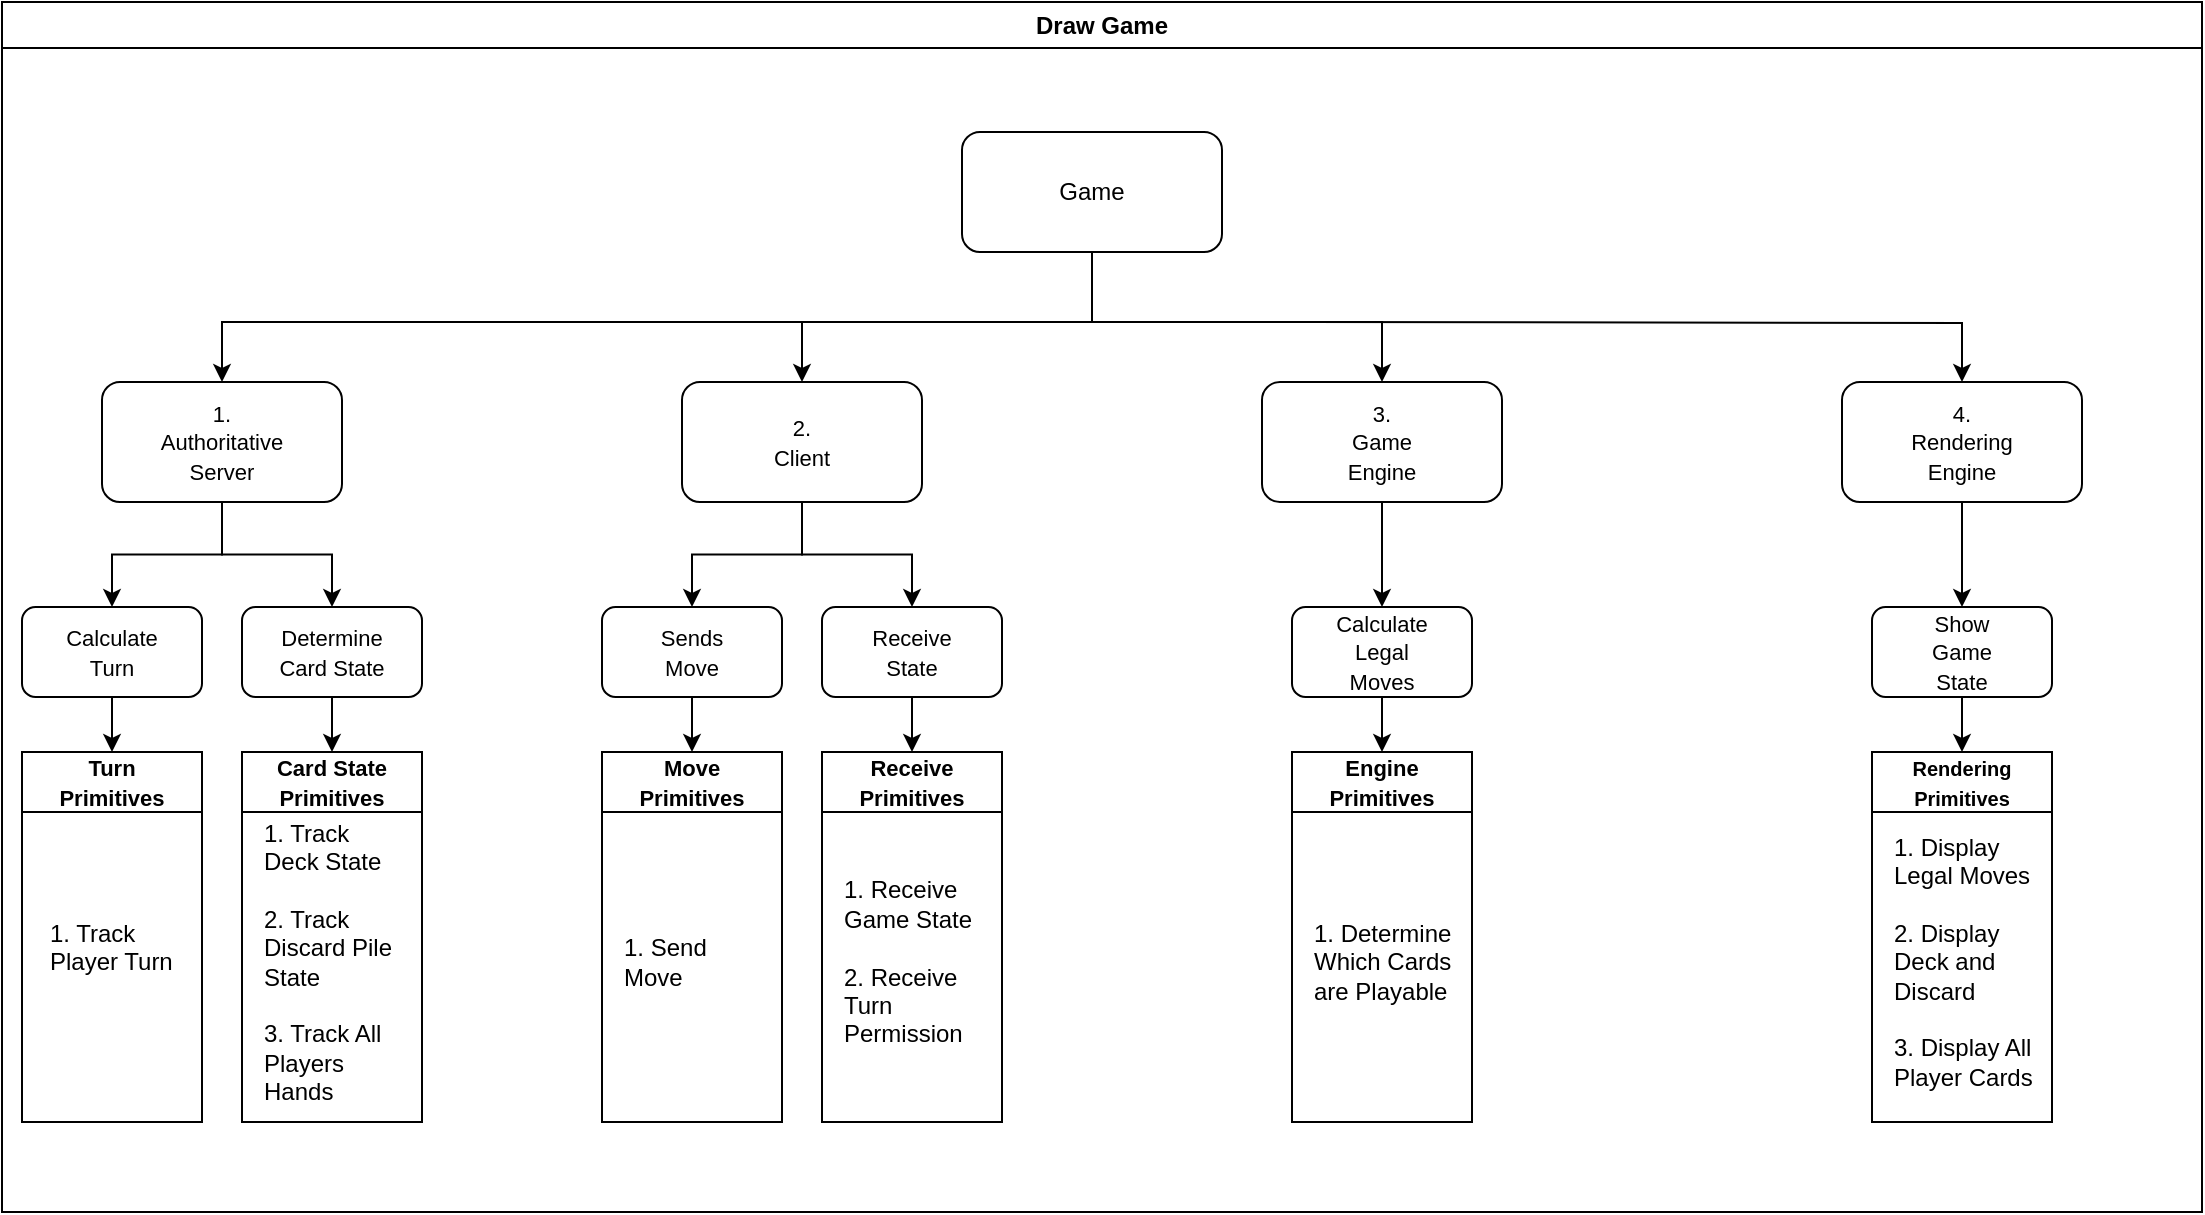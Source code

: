 <mxfile version="25.0.3">
  <diagram name="Page-1" id="TyV5FoTbAPp-Sn_yn6a-">
    <mxGraphModel dx="1195" dy="662" grid="0" gridSize="10" guides="1" tooltips="1" connect="1" arrows="1" fold="1" page="0" pageScale="1" pageWidth="1100" pageHeight="850" background="none" math="0" shadow="0">
      <root>
        <mxCell id="0" />
        <mxCell id="1" parent="0" />
        <mxCell id="xm_HtEPjl_xPJ77A5Zim-1" value="Draw Game" style="swimlane;whiteSpace=wrap;html=1;labelBackgroundColor=none;" parent="1" vertex="1">
          <mxGeometry y="145" width="1100" height="605" as="geometry" />
        </mxCell>
        <mxCell id="xm_HtEPjl_xPJ77A5Zim-17" style="edgeStyle=orthogonalEdgeStyle;rounded=0;orthogonalLoop=1;jettySize=auto;html=1;entryX=0.5;entryY=0;entryDx=0;entryDy=0;labelBackgroundColor=none;fontColor=default;" parent="xm_HtEPjl_xPJ77A5Zim-1" target="xm_HtEPjl_xPJ77A5Zim-5" edge="1">
          <mxGeometry relative="1" as="geometry">
            <mxPoint x="450" y="160" as="sourcePoint" />
            <mxPoint x="250" y="190" as="targetPoint" />
            <Array as="points">
              <mxPoint x="110" y="160" />
            </Array>
          </mxGeometry>
        </mxCell>
        <mxCell id="xm_HtEPjl_xPJ77A5Zim-18" style="edgeStyle=orthogonalEdgeStyle;rounded=0;orthogonalLoop=1;jettySize=auto;html=1;entryX=0.5;entryY=0;entryDx=0;entryDy=0;labelBackgroundColor=none;fontColor=default;" parent="xm_HtEPjl_xPJ77A5Zim-1" source="xm_HtEPjl_xPJ77A5Zim-3" target="xm_HtEPjl_xPJ77A5Zim-6" edge="1">
          <mxGeometry relative="1" as="geometry">
            <Array as="points">
              <mxPoint x="545" y="160" />
              <mxPoint x="400" y="160" />
            </Array>
          </mxGeometry>
        </mxCell>
        <mxCell id="xm_HtEPjl_xPJ77A5Zim-19" style="edgeStyle=orthogonalEdgeStyle;rounded=0;orthogonalLoop=1;jettySize=auto;html=1;entryX=0.5;entryY=0;entryDx=0;entryDy=0;labelBackgroundColor=none;fontColor=default;" parent="xm_HtEPjl_xPJ77A5Zim-1" source="xm_HtEPjl_xPJ77A5Zim-3" target="xm_HtEPjl_xPJ77A5Zim-7" edge="1">
          <mxGeometry relative="1" as="geometry">
            <Array as="points">
              <mxPoint x="545" y="160" />
              <mxPoint x="690" y="160" />
            </Array>
          </mxGeometry>
        </mxCell>
        <mxCell id="xm_HtEPjl_xPJ77A5Zim-20" style="edgeStyle=orthogonalEdgeStyle;rounded=0;orthogonalLoop=1;jettySize=auto;html=1;entryX=0.5;entryY=0;entryDx=0;entryDy=0;labelBackgroundColor=none;fontColor=default;" parent="xm_HtEPjl_xPJ77A5Zim-1" target="xm_HtEPjl_xPJ77A5Zim-8" edge="1">
          <mxGeometry relative="1" as="geometry">
            <mxPoint x="650" y="160" as="sourcePoint" />
          </mxGeometry>
        </mxCell>
        <mxCell id="xm_HtEPjl_xPJ77A5Zim-3" value="" style="rounded=1;whiteSpace=wrap;html=1;labelBackgroundColor=none;" parent="xm_HtEPjl_xPJ77A5Zim-1" vertex="1">
          <mxGeometry x="480" y="65" width="130" height="60" as="geometry" />
        </mxCell>
        <mxCell id="xm_HtEPjl_xPJ77A5Zim-4" value="Game" style="text;html=1;align=center;verticalAlign=middle;whiteSpace=wrap;rounded=0;labelBackgroundColor=none;" parent="xm_HtEPjl_xPJ77A5Zim-1" vertex="1">
          <mxGeometry x="515" y="80" width="60" height="30" as="geometry" />
        </mxCell>
        <mxCell id="xm_HtEPjl_xPJ77A5Zim-58" style="edgeStyle=orthogonalEdgeStyle;rounded=0;orthogonalLoop=1;jettySize=auto;html=1;entryX=0.5;entryY=0;entryDx=0;entryDy=0;labelBackgroundColor=none;fontColor=default;" parent="xm_HtEPjl_xPJ77A5Zim-1" source="xm_HtEPjl_xPJ77A5Zim-5" target="xm_HtEPjl_xPJ77A5Zim-33" edge="1">
          <mxGeometry relative="1" as="geometry" />
        </mxCell>
        <mxCell id="xm_HtEPjl_xPJ77A5Zim-59" style="edgeStyle=orthogonalEdgeStyle;rounded=0;orthogonalLoop=1;jettySize=auto;html=1;entryX=0.5;entryY=0;entryDx=0;entryDy=0;labelBackgroundColor=none;fontColor=default;" parent="xm_HtEPjl_xPJ77A5Zim-1" source="xm_HtEPjl_xPJ77A5Zim-5" target="xm_HtEPjl_xPJ77A5Zim-35" edge="1">
          <mxGeometry relative="1" as="geometry" />
        </mxCell>
        <mxCell id="xm_HtEPjl_xPJ77A5Zim-5" value="" style="rounded=1;whiteSpace=wrap;html=1;labelBackgroundColor=none;" parent="xm_HtEPjl_xPJ77A5Zim-1" vertex="1">
          <mxGeometry x="50" y="190" width="120" height="60" as="geometry" />
        </mxCell>
        <mxCell id="xm_HtEPjl_xPJ77A5Zim-57" style="edgeStyle=orthogonalEdgeStyle;rounded=0;orthogonalLoop=1;jettySize=auto;html=1;entryX=0.5;entryY=0;entryDx=0;entryDy=0;labelBackgroundColor=none;fontColor=default;" parent="xm_HtEPjl_xPJ77A5Zim-1" source="xm_HtEPjl_xPJ77A5Zim-6" target="xm_HtEPjl_xPJ77A5Zim-37" edge="1">
          <mxGeometry relative="1" as="geometry" />
        </mxCell>
        <mxCell id="41qYEYsZossKchgrFOAN-6" style="edgeStyle=orthogonalEdgeStyle;rounded=0;orthogonalLoop=1;jettySize=auto;html=1;entryX=0.5;entryY=0;entryDx=0;entryDy=0;labelBackgroundColor=none;fontColor=default;" edge="1" parent="xm_HtEPjl_xPJ77A5Zim-1" source="xm_HtEPjl_xPJ77A5Zim-6" target="41qYEYsZossKchgrFOAN-2">
          <mxGeometry relative="1" as="geometry" />
        </mxCell>
        <mxCell id="xm_HtEPjl_xPJ77A5Zim-6" value="" style="rounded=1;whiteSpace=wrap;html=1;labelBackgroundColor=none;" parent="xm_HtEPjl_xPJ77A5Zim-1" vertex="1">
          <mxGeometry x="340" y="190" width="120" height="60" as="geometry" />
        </mxCell>
        <mxCell id="xm_HtEPjl_xPJ77A5Zim-54" style="edgeStyle=orthogonalEdgeStyle;rounded=0;orthogonalLoop=1;jettySize=auto;html=1;entryX=0.5;entryY=0;entryDx=0;entryDy=0;labelBackgroundColor=none;fontColor=default;" parent="xm_HtEPjl_xPJ77A5Zim-1" source="xm_HtEPjl_xPJ77A5Zim-7" target="xm_HtEPjl_xPJ77A5Zim-39" edge="1">
          <mxGeometry relative="1" as="geometry" />
        </mxCell>
        <mxCell id="xm_HtEPjl_xPJ77A5Zim-7" value="" style="rounded=1;whiteSpace=wrap;html=1;labelBackgroundColor=none;" parent="xm_HtEPjl_xPJ77A5Zim-1" vertex="1">
          <mxGeometry x="630" y="190" width="120" height="60" as="geometry" />
        </mxCell>
        <mxCell id="xm_HtEPjl_xPJ77A5Zim-56" style="edgeStyle=orthogonalEdgeStyle;rounded=0;orthogonalLoop=1;jettySize=auto;html=1;entryX=0.5;entryY=0;entryDx=0;entryDy=0;labelBackgroundColor=none;fontColor=default;" parent="xm_HtEPjl_xPJ77A5Zim-1" source="xm_HtEPjl_xPJ77A5Zim-8" target="xm_HtEPjl_xPJ77A5Zim-41" edge="1">
          <mxGeometry relative="1" as="geometry" />
        </mxCell>
        <mxCell id="xm_HtEPjl_xPJ77A5Zim-8" value="" style="rounded=1;whiteSpace=wrap;html=1;labelBackgroundColor=none;" parent="xm_HtEPjl_xPJ77A5Zim-1" vertex="1">
          <mxGeometry x="920" y="190" width="120" height="60" as="geometry" />
        </mxCell>
        <mxCell id="xm_HtEPjl_xPJ77A5Zim-22" value="&lt;font style=&quot;font-size: 11px;&quot;&gt;1. Authoritative Server&lt;/font&gt;" style="text;html=1;align=center;verticalAlign=middle;whiteSpace=wrap;rounded=0;labelBackgroundColor=none;" parent="xm_HtEPjl_xPJ77A5Zim-1" vertex="1">
          <mxGeometry x="80" y="205" width="60" height="30" as="geometry" />
        </mxCell>
        <mxCell id="xm_HtEPjl_xPJ77A5Zim-23" value="&lt;font style=&quot;font-size: 11px;&quot;&gt;2. &lt;br&gt;Client&lt;/font&gt;" style="text;html=1;align=center;verticalAlign=middle;whiteSpace=wrap;rounded=0;labelBackgroundColor=none;" parent="xm_HtEPjl_xPJ77A5Zim-1" vertex="1">
          <mxGeometry x="370" y="205" width="60" height="30" as="geometry" />
        </mxCell>
        <mxCell id="xm_HtEPjl_xPJ77A5Zim-24" value="&lt;font style=&quot;font-size: 11px;&quot;&gt;3.&lt;br&gt;Game Engine&lt;/font&gt;" style="text;html=1;align=center;verticalAlign=middle;whiteSpace=wrap;rounded=0;labelBackgroundColor=none;" parent="xm_HtEPjl_xPJ77A5Zim-1" vertex="1">
          <mxGeometry x="660" y="205" width="60" height="30" as="geometry" />
        </mxCell>
        <mxCell id="xm_HtEPjl_xPJ77A5Zim-25" value="&lt;font style=&quot;font-size: 11px;&quot;&gt;4. Rendering Engine&lt;/font&gt;" style="text;html=1;align=center;verticalAlign=middle;whiteSpace=wrap;rounded=0;labelBackgroundColor=none;" parent="xm_HtEPjl_xPJ77A5Zim-1" vertex="1">
          <mxGeometry x="950" y="205" width="60" height="30" as="geometry" />
        </mxCell>
        <mxCell id="xm_HtEPjl_xPJ77A5Zim-60" style="edgeStyle=orthogonalEdgeStyle;rounded=0;orthogonalLoop=1;jettySize=auto;html=1;entryX=0.5;entryY=0;entryDx=0;entryDy=0;labelBackgroundColor=none;fontColor=default;" parent="xm_HtEPjl_xPJ77A5Zim-1" source="xm_HtEPjl_xPJ77A5Zim-33" target="xm_HtEPjl_xPJ77A5Zim-43" edge="1">
          <mxGeometry relative="1" as="geometry" />
        </mxCell>
        <mxCell id="xm_HtEPjl_xPJ77A5Zim-33" value="" style="rounded=1;whiteSpace=wrap;html=1;labelBackgroundColor=none;" parent="xm_HtEPjl_xPJ77A5Zim-1" vertex="1">
          <mxGeometry x="10" y="302.5" width="90" height="45" as="geometry" />
        </mxCell>
        <mxCell id="xm_HtEPjl_xPJ77A5Zim-34" value="&lt;font style=&quot;font-size: 11px;&quot;&gt;Calculate Turn&lt;/font&gt;" style="text;html=1;align=center;verticalAlign=middle;whiteSpace=wrap;rounded=0;labelBackgroundColor=none;" parent="xm_HtEPjl_xPJ77A5Zim-1" vertex="1">
          <mxGeometry x="25" y="310" width="60" height="30" as="geometry" />
        </mxCell>
        <mxCell id="xm_HtEPjl_xPJ77A5Zim-61" style="edgeStyle=orthogonalEdgeStyle;rounded=0;orthogonalLoop=1;jettySize=auto;html=1;entryX=0.5;entryY=0;entryDx=0;entryDy=0;labelBackgroundColor=none;fontColor=default;" parent="xm_HtEPjl_xPJ77A5Zim-1" source="xm_HtEPjl_xPJ77A5Zim-35" target="xm_HtEPjl_xPJ77A5Zim-44" edge="1">
          <mxGeometry relative="1" as="geometry" />
        </mxCell>
        <mxCell id="xm_HtEPjl_xPJ77A5Zim-35" value="" style="rounded=1;whiteSpace=wrap;html=1;labelBackgroundColor=none;" parent="xm_HtEPjl_xPJ77A5Zim-1" vertex="1">
          <mxGeometry x="120" y="302.5" width="90" height="45" as="geometry" />
        </mxCell>
        <mxCell id="xm_HtEPjl_xPJ77A5Zim-36" value="&lt;font style=&quot;font-size: 11px;&quot;&gt;Determine Card State&lt;/font&gt;" style="text;html=1;align=center;verticalAlign=middle;whiteSpace=wrap;rounded=0;labelBackgroundColor=none;" parent="xm_HtEPjl_xPJ77A5Zim-1" vertex="1">
          <mxGeometry x="135" y="310" width="60" height="30" as="geometry" />
        </mxCell>
        <mxCell id="xm_HtEPjl_xPJ77A5Zim-62" style="edgeStyle=orthogonalEdgeStyle;rounded=0;orthogonalLoop=1;jettySize=auto;html=1;entryX=0.5;entryY=0;entryDx=0;entryDy=0;labelBackgroundColor=none;fontColor=default;" parent="xm_HtEPjl_xPJ77A5Zim-1" source="xm_HtEPjl_xPJ77A5Zim-37" target="xm_HtEPjl_xPJ77A5Zim-45" edge="1">
          <mxGeometry relative="1" as="geometry" />
        </mxCell>
        <mxCell id="xm_HtEPjl_xPJ77A5Zim-37" value="" style="rounded=1;whiteSpace=wrap;html=1;labelBackgroundColor=none;" parent="xm_HtEPjl_xPJ77A5Zim-1" vertex="1">
          <mxGeometry x="300" y="302.5" width="90" height="45" as="geometry" />
        </mxCell>
        <mxCell id="xm_HtEPjl_xPJ77A5Zim-38" value="&lt;font style=&quot;font-size: 11px;&quot;&gt;Sends Move&lt;/font&gt;" style="text;html=1;align=center;verticalAlign=middle;whiteSpace=wrap;rounded=0;labelBackgroundColor=none;" parent="xm_HtEPjl_xPJ77A5Zim-1" vertex="1">
          <mxGeometry x="315" y="310" width="60" height="30" as="geometry" />
        </mxCell>
        <mxCell id="xm_HtEPjl_xPJ77A5Zim-63" style="edgeStyle=orthogonalEdgeStyle;rounded=0;orthogonalLoop=1;jettySize=auto;html=1;entryX=0.5;entryY=0;entryDx=0;entryDy=0;labelBackgroundColor=none;fontColor=default;" parent="xm_HtEPjl_xPJ77A5Zim-1" source="xm_HtEPjl_xPJ77A5Zim-39" target="xm_HtEPjl_xPJ77A5Zim-46" edge="1">
          <mxGeometry relative="1" as="geometry" />
        </mxCell>
        <mxCell id="xm_HtEPjl_xPJ77A5Zim-39" value="" style="rounded=1;whiteSpace=wrap;html=1;labelBackgroundColor=none;" parent="xm_HtEPjl_xPJ77A5Zim-1" vertex="1">
          <mxGeometry x="645" y="302.5" width="90" height="45" as="geometry" />
        </mxCell>
        <mxCell id="xm_HtEPjl_xPJ77A5Zim-40" value="&lt;font style=&quot;font-size: 11px;&quot;&gt;Calculate Legal Moves&lt;/font&gt;" style="text;html=1;align=center;verticalAlign=middle;whiteSpace=wrap;rounded=0;labelBackgroundColor=none;" parent="xm_HtEPjl_xPJ77A5Zim-1" vertex="1">
          <mxGeometry x="660" y="310" width="60" height="30" as="geometry" />
        </mxCell>
        <mxCell id="xm_HtEPjl_xPJ77A5Zim-64" style="edgeStyle=orthogonalEdgeStyle;rounded=0;orthogonalLoop=1;jettySize=auto;html=1;entryX=0.5;entryY=0;entryDx=0;entryDy=0;labelBackgroundColor=none;fontColor=default;" parent="xm_HtEPjl_xPJ77A5Zim-1" source="xm_HtEPjl_xPJ77A5Zim-41" target="xm_HtEPjl_xPJ77A5Zim-47" edge="1">
          <mxGeometry relative="1" as="geometry" />
        </mxCell>
        <mxCell id="xm_HtEPjl_xPJ77A5Zim-41" value="" style="rounded=1;whiteSpace=wrap;html=1;labelBackgroundColor=none;" parent="xm_HtEPjl_xPJ77A5Zim-1" vertex="1">
          <mxGeometry x="935" y="302.5" width="90" height="45" as="geometry" />
        </mxCell>
        <mxCell id="xm_HtEPjl_xPJ77A5Zim-42" value="&lt;font style=&quot;font-size: 11px;&quot;&gt;Show Game State&lt;/font&gt;" style="text;html=1;align=center;verticalAlign=middle;whiteSpace=wrap;rounded=0;labelBackgroundColor=none;" parent="xm_HtEPjl_xPJ77A5Zim-1" vertex="1">
          <mxGeometry x="950" y="310" width="60" height="30" as="geometry" />
        </mxCell>
        <mxCell id="xm_HtEPjl_xPJ77A5Zim-43" value="&lt;font style=&quot;font-size: 11px;&quot;&gt;Turn&lt;/font&gt;&lt;div&gt;&lt;font style=&quot;font-size: 11px;&quot;&gt;Primitives&lt;/font&gt;&lt;/div&gt;" style="swimlane;whiteSpace=wrap;html=1;startSize=30;labelBackgroundColor=none;" parent="xm_HtEPjl_xPJ77A5Zim-1" vertex="1">
          <mxGeometry x="10" y="375" width="90" height="185" as="geometry" />
        </mxCell>
        <mxCell id="xm_HtEPjl_xPJ77A5Zim-49" value="&lt;span style=&quot;background-color: initial;&quot;&gt;1. Track Player Turn&lt;/span&gt;&lt;div&gt;&lt;br&gt;&lt;/div&gt;" style="text;strokeColor=none;fillColor=none;align=left;verticalAlign=middle;spacingLeft=4;spacingRight=4;overflow=hidden;points=[[0,0.5],[1,0.5]];portConstraint=eastwest;rotatable=0;whiteSpace=wrap;html=1;labelBackgroundColor=none;" parent="xm_HtEPjl_xPJ77A5Zim-43" vertex="1">
          <mxGeometry x="7.5" y="30" width="80" height="150" as="geometry" />
        </mxCell>
        <mxCell id="xm_HtEPjl_xPJ77A5Zim-44" value="&lt;font style=&quot;font-size: 11px;&quot;&gt;Card State Primitives&lt;/font&gt;" style="swimlane;whiteSpace=wrap;html=1;startSize=30;labelBackgroundColor=none;" parent="xm_HtEPjl_xPJ77A5Zim-1" vertex="1">
          <mxGeometry x="120" y="375" width="90" height="185" as="geometry" />
        </mxCell>
        <mxCell id="xm_HtEPjl_xPJ77A5Zim-50" value="&lt;div&gt;1. Track Deck State&lt;/div&gt;&lt;div&gt;&lt;br&gt;&lt;/div&gt;&lt;div&gt;2. Track Discard Pile State&lt;/div&gt;&lt;div&gt;&lt;br&gt;&lt;/div&gt;&lt;div&gt;3. Track All Players Hands&lt;/div&gt;" style="text;strokeColor=none;fillColor=none;align=left;verticalAlign=middle;spacingLeft=4;spacingRight=4;overflow=hidden;points=[[0,0.5],[1,0.5]];portConstraint=eastwest;rotatable=0;whiteSpace=wrap;html=1;labelBackgroundColor=none;" parent="xm_HtEPjl_xPJ77A5Zim-44" vertex="1">
          <mxGeometry x="5" y="30" width="80" height="150" as="geometry" />
        </mxCell>
        <mxCell id="xm_HtEPjl_xPJ77A5Zim-45" value="&lt;font style=&quot;font-size: 11px;&quot;&gt;Move&lt;/font&gt;&lt;div&gt;&lt;font style=&quot;font-size: 11px;&quot;&gt;Primitives&lt;/font&gt;&lt;/div&gt;" style="swimlane;whiteSpace=wrap;html=1;startSize=30;labelBackgroundColor=none;" parent="xm_HtEPjl_xPJ77A5Zim-1" vertex="1">
          <mxGeometry x="300" y="375" width="90" height="185" as="geometry">
            <mxRectangle x="355" y="375" width="85" height="30" as="alternateBounds" />
          </mxGeometry>
        </mxCell>
        <mxCell id="xm_HtEPjl_xPJ77A5Zim-51" value="&lt;div&gt;1. Send Move&lt;/div&gt;" style="text;strokeColor=none;fillColor=none;align=left;verticalAlign=middle;spacingLeft=4;spacingRight=4;overflow=hidden;points=[[0,0.5],[1,0.5]];portConstraint=eastwest;rotatable=0;whiteSpace=wrap;html=1;labelBackgroundColor=none;" parent="xm_HtEPjl_xPJ77A5Zim-45" vertex="1">
          <mxGeometry x="5" y="30" width="80" height="150" as="geometry" />
        </mxCell>
        <mxCell id="xm_HtEPjl_xPJ77A5Zim-46" value="&lt;font style=&quot;font-size: 11px;&quot;&gt;Engine Primitives&lt;/font&gt;" style="swimlane;whiteSpace=wrap;html=1;startSize=30;labelBackgroundColor=none;" parent="xm_HtEPjl_xPJ77A5Zim-1" vertex="1">
          <mxGeometry x="645" y="375" width="90" height="185" as="geometry" />
        </mxCell>
        <mxCell id="xm_HtEPjl_xPJ77A5Zim-52" value="&lt;div&gt;1. Determine Which Cards are Playable&lt;/div&gt;" style="text;strokeColor=none;fillColor=none;align=left;verticalAlign=middle;spacingLeft=4;spacingRight=4;overflow=hidden;points=[[0,0.5],[1,0.5]];portConstraint=eastwest;rotatable=0;whiteSpace=wrap;html=1;labelBackgroundColor=none;" parent="xm_HtEPjl_xPJ77A5Zim-46" vertex="1">
          <mxGeometry x="5" y="30" width="80" height="150" as="geometry" />
        </mxCell>
        <mxCell id="xm_HtEPjl_xPJ77A5Zim-47" value="&lt;font style=&quot;font-size: 10px;&quot;&gt;Rendering Primitives&lt;/font&gt;" style="swimlane;whiteSpace=wrap;html=1;startSize=30;labelBackgroundColor=none;" parent="xm_HtEPjl_xPJ77A5Zim-1" vertex="1">
          <mxGeometry x="935" y="375" width="90" height="185" as="geometry" />
        </mxCell>
        <mxCell id="xm_HtEPjl_xPJ77A5Zim-53" value="&lt;div&gt;1. Display Legal Moves&lt;/div&gt;&lt;div&gt;&lt;br&gt;&lt;/div&gt;&lt;div&gt;2. Display Deck and Discard&lt;/div&gt;&lt;div&gt;&lt;br&gt;&lt;/div&gt;&lt;div&gt;3. Display All Player Cards&lt;/div&gt;" style="text;strokeColor=none;fillColor=none;align=left;verticalAlign=middle;spacingLeft=4;spacingRight=4;overflow=hidden;points=[[0,0.5],[1,0.5]];portConstraint=eastwest;rotatable=0;whiteSpace=wrap;html=1;labelBackgroundColor=none;" parent="xm_HtEPjl_xPJ77A5Zim-47" vertex="1">
          <mxGeometry x="5" y="30" width="80" height="150" as="geometry" />
        </mxCell>
        <mxCell id="41qYEYsZossKchgrFOAN-1" style="edgeStyle=orthogonalEdgeStyle;rounded=0;orthogonalLoop=1;jettySize=auto;html=1;entryX=0.5;entryY=0;entryDx=0;entryDy=0;labelBackgroundColor=none;fontColor=default;" edge="1" parent="xm_HtEPjl_xPJ77A5Zim-1" source="41qYEYsZossKchgrFOAN-2" target="41qYEYsZossKchgrFOAN-4">
          <mxGeometry relative="1" as="geometry" />
        </mxCell>
        <mxCell id="41qYEYsZossKchgrFOAN-2" value="" style="rounded=1;whiteSpace=wrap;html=1;labelBackgroundColor=none;" vertex="1" parent="xm_HtEPjl_xPJ77A5Zim-1">
          <mxGeometry x="410" y="302.5" width="90" height="45" as="geometry" />
        </mxCell>
        <mxCell id="41qYEYsZossKchgrFOAN-3" value="&lt;font style=&quot;font-size: 11px;&quot;&gt;Receive State&lt;/font&gt;" style="text;html=1;align=center;verticalAlign=middle;whiteSpace=wrap;rounded=0;labelBackgroundColor=none;" vertex="1" parent="xm_HtEPjl_xPJ77A5Zim-1">
          <mxGeometry x="425" y="310" width="60" height="30" as="geometry" />
        </mxCell>
        <mxCell id="41qYEYsZossKchgrFOAN-4" value="&lt;font style=&quot;font-size: 11px;&quot;&gt;Receive&lt;/font&gt;&lt;div&gt;&lt;font style=&quot;font-size: 11px;&quot;&gt;Primitives&lt;/font&gt;&lt;/div&gt;" style="swimlane;whiteSpace=wrap;html=1;startSize=30;labelBackgroundColor=none;" vertex="1" parent="xm_HtEPjl_xPJ77A5Zim-1">
          <mxGeometry x="410" y="375" width="90" height="185" as="geometry">
            <mxRectangle x="355" y="375" width="85" height="30" as="alternateBounds" />
          </mxGeometry>
        </mxCell>
        <mxCell id="41qYEYsZossKchgrFOAN-5" value="&lt;div&gt;&lt;span style=&quot;background-color: initial;&quot;&gt;1. Receive Game State&lt;/span&gt;&lt;/div&gt;&lt;div&gt;&lt;br&gt;&lt;/div&gt;&lt;div&gt;2. Receive Turn Permission&lt;/div&gt;" style="text;strokeColor=none;fillColor=none;align=left;verticalAlign=middle;spacingLeft=4;spacingRight=4;overflow=hidden;points=[[0,0.5],[1,0.5]];portConstraint=eastwest;rotatable=0;whiteSpace=wrap;html=1;labelBackgroundColor=none;" vertex="1" parent="41qYEYsZossKchgrFOAN-4">
          <mxGeometry x="5" y="30" width="80" height="150" as="geometry" />
        </mxCell>
      </root>
    </mxGraphModel>
  </diagram>
</mxfile>
